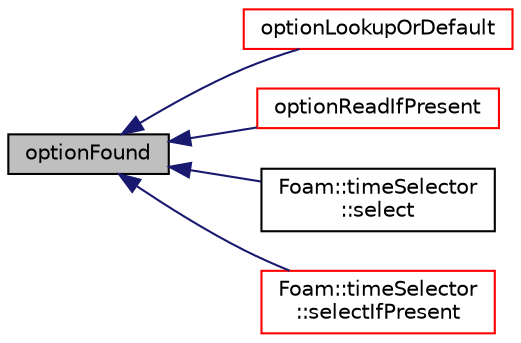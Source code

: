 digraph "optionFound"
{
  bgcolor="transparent";
  edge [fontname="Helvetica",fontsize="10",labelfontname="Helvetica",labelfontsize="10"];
  node [fontname="Helvetica",fontsize="10",shape=record];
  rankdir="LR";
  Node1 [label="optionFound",height=0.2,width=0.4,color="black", fillcolor="grey75", style="filled", fontcolor="black"];
  Node1 -> Node2 [dir="back",color="midnightblue",fontsize="10",style="solid",fontname="Helvetica"];
  Node2 [label="optionLookupOrDefault",height=0.2,width=0.4,color="red",URL="$a00068.html#a758694b2f11feeb656218d0abb6782d1",tooltip="Read a value from the named option if present. "];
  Node1 -> Node3 [dir="back",color="midnightblue",fontsize="10",style="solid",fontname="Helvetica"];
  Node3 [label="optionReadIfPresent",height=0.2,width=0.4,color="red",URL="$a00068.html#ae541edb552fed41fb73c1defe98dbaf8",tooltip="Read a value from the named option if present. "];
  Node1 -> Node4 [dir="back",color="midnightblue",fontsize="10",style="solid",fontname="Helvetica"];
  Node4 [label="Foam::timeSelector\l::select",height=0.2,width=0.4,color="black",URL="$a02616.html#a6f2644c0b78fb12db15d8ac6a33f60ef",tooltip="Return the set of times selected based on the argList options. "];
  Node1 -> Node5 [dir="back",color="midnightblue",fontsize="10",style="solid",fontname="Helvetica"];
  Node5 [label="Foam::timeSelector\l::selectIfPresent",height=0.2,width=0.4,color="red",URL="$a02616.html#a911e43f77cc44b9d167de1b0a4fb87b5",tooltip="If any time option provided return the set of times (as select0) "];
}
